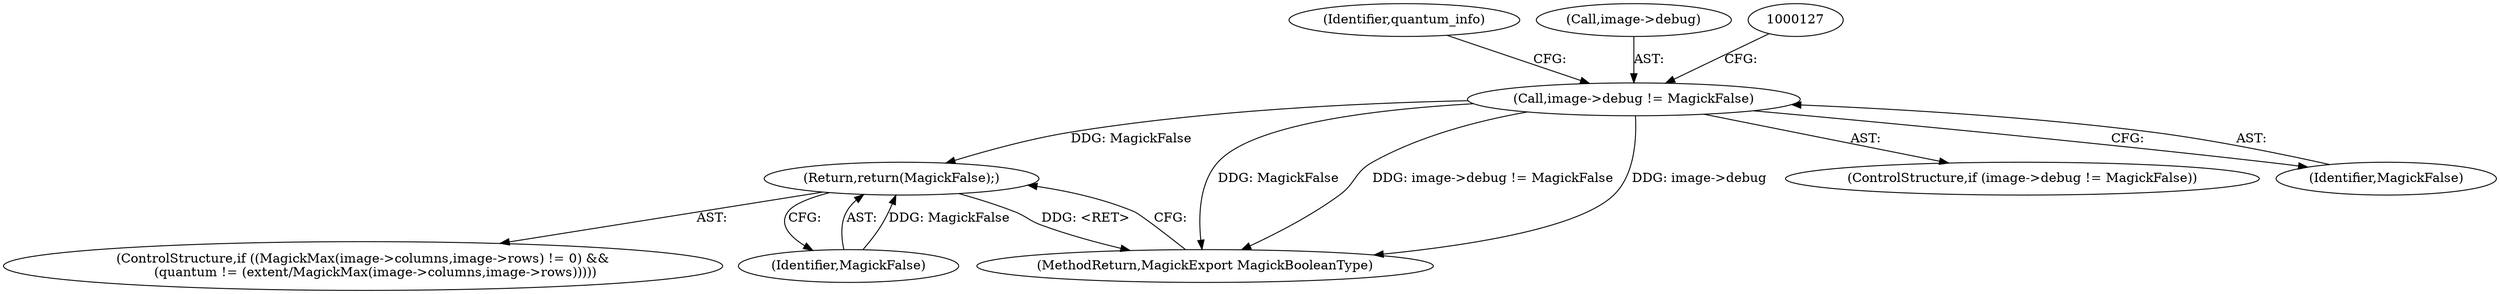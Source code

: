 digraph "0_ImageMagick_c4e63ad30bc42da691f2b5f82a24516dd6b4dc70_0@pointer" {
"1000121" [label="(Call,image->debug != MagickFalse)"];
"1000246" [label="(Return,return(MagickFalse);)"];
"1000246" [label="(Return,return(MagickFalse);)"];
"1000121" [label="(Call,image->debug != MagickFalse)"];
"1000137" [label="(Identifier,quantum_info)"];
"1000252" [label="(MethodReturn,MagickExport MagickBooleanType)"];
"1000120" [label="(ControlStructure,if (image->debug != MagickFalse))"];
"1000125" [label="(Identifier,MagickFalse)"];
"1000122" [label="(Call,image->debug)"];
"1000224" [label="(ControlStructure,if ((MagickMax(image->columns,image->rows) != 0) &&\n      (quantum != (extent/MagickMax(image->columns,image->rows)))))"];
"1000247" [label="(Identifier,MagickFalse)"];
"1000121" -> "1000120"  [label="AST: "];
"1000121" -> "1000125"  [label="CFG: "];
"1000122" -> "1000121"  [label="AST: "];
"1000125" -> "1000121"  [label="AST: "];
"1000127" -> "1000121"  [label="CFG: "];
"1000137" -> "1000121"  [label="CFG: "];
"1000121" -> "1000252"  [label="DDG: MagickFalse"];
"1000121" -> "1000252"  [label="DDG: image->debug != MagickFalse"];
"1000121" -> "1000252"  [label="DDG: image->debug"];
"1000121" -> "1000246"  [label="DDG: MagickFalse"];
"1000246" -> "1000224"  [label="AST: "];
"1000246" -> "1000247"  [label="CFG: "];
"1000247" -> "1000246"  [label="AST: "];
"1000252" -> "1000246"  [label="CFG: "];
"1000246" -> "1000252"  [label="DDG: <RET>"];
"1000247" -> "1000246"  [label="DDG: MagickFalse"];
}
